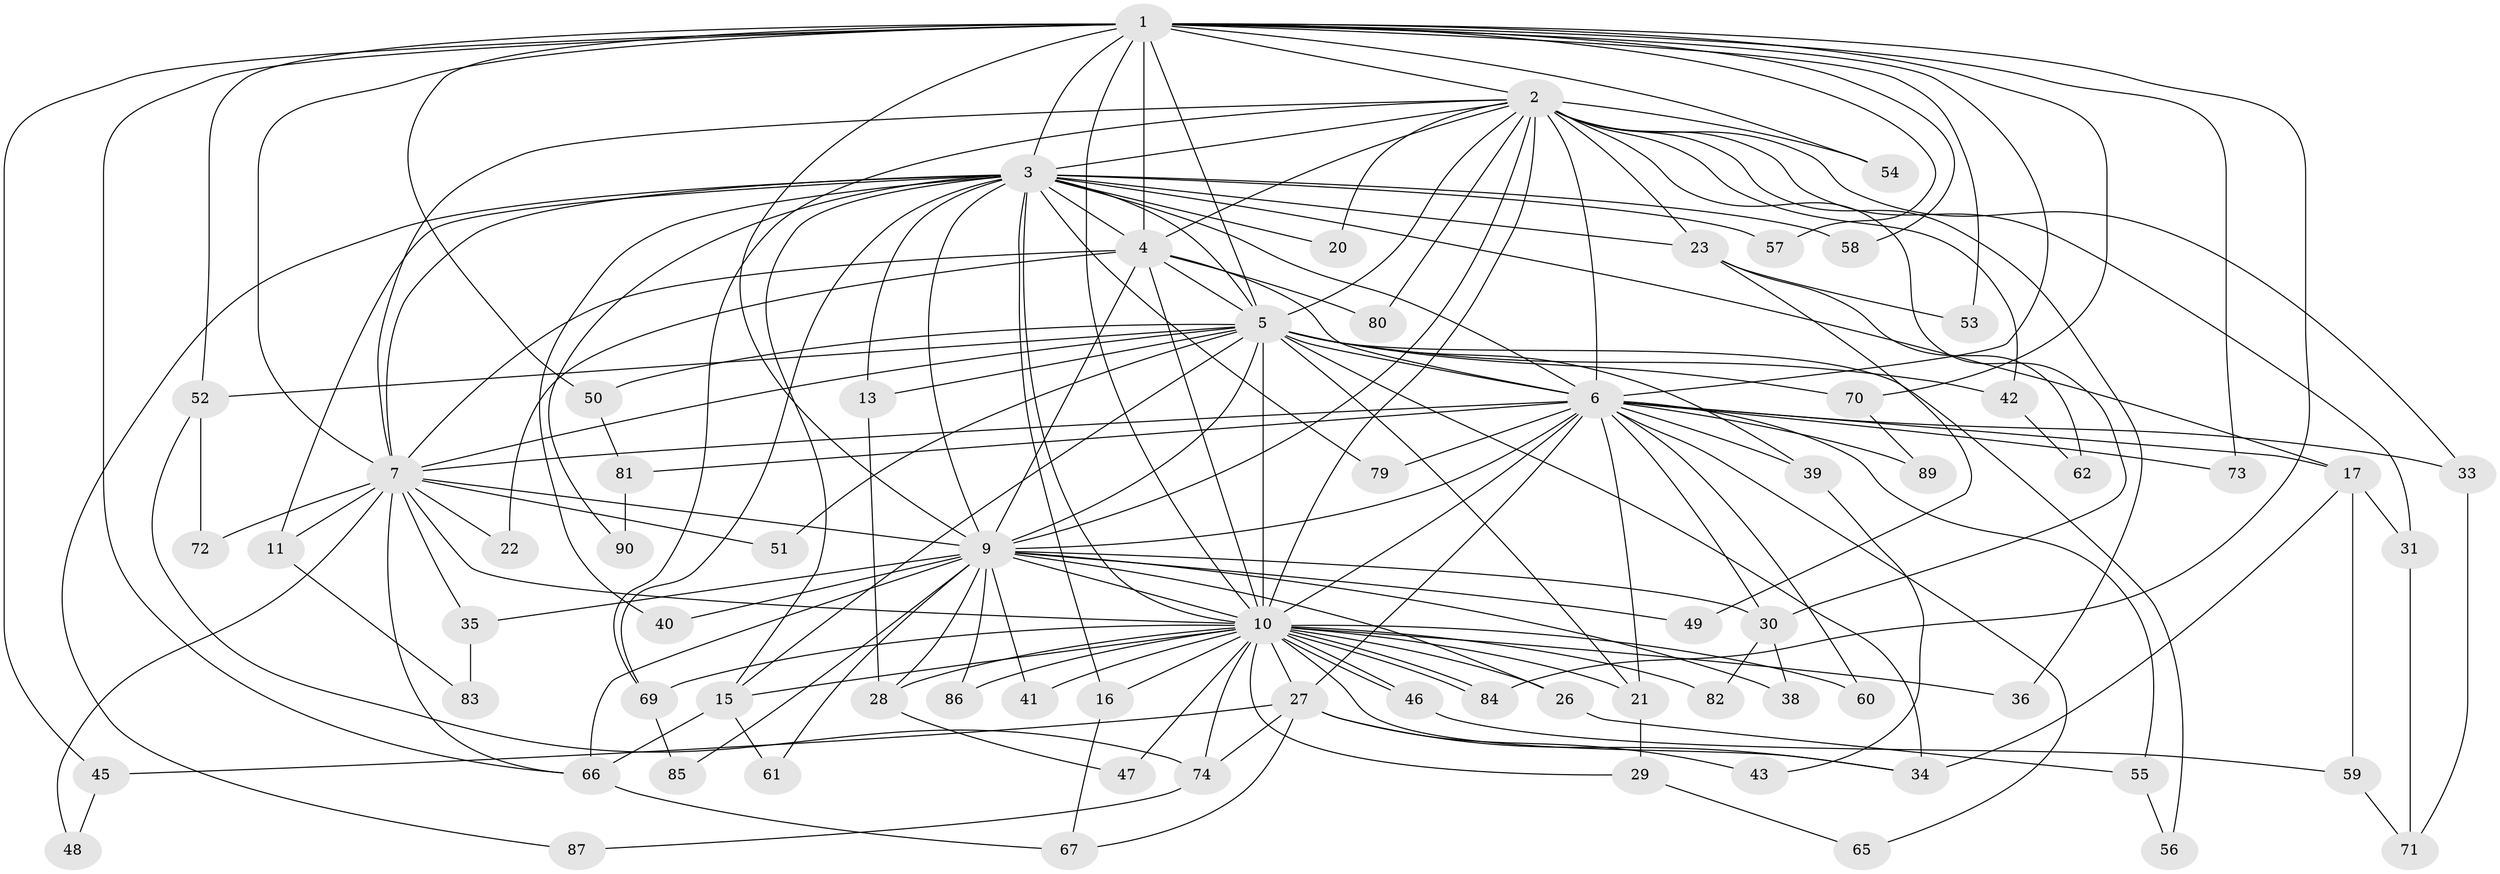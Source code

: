 // Generated by graph-tools (version 1.1) at 2025/23/03/03/25 07:23:41]
// undirected, 72 vertices, 175 edges
graph export_dot {
graph [start="1"]
  node [color=gray90,style=filled];
  1 [super="+63"];
  2 [super="+25"];
  3 [super="+8"];
  4 [super="+14"];
  5 [super="+24"];
  6 [super="+18"];
  7 [super="+77"];
  9 [super="+12"];
  10 [super="+32"];
  11;
  13;
  15 [super="+19"];
  16;
  17 [super="+37"];
  20;
  21;
  22;
  23;
  26;
  27;
  28 [super="+44"];
  29;
  30 [super="+88"];
  31;
  33;
  34 [super="+64"];
  35;
  36;
  38;
  39;
  40;
  41;
  42;
  43;
  45;
  46;
  47;
  48;
  49;
  50;
  51;
  52;
  53;
  54;
  55;
  56;
  57;
  58;
  59;
  60;
  61;
  62;
  65;
  66 [super="+76"];
  67 [super="+68"];
  69 [super="+92"];
  70;
  71 [super="+75"];
  72;
  73;
  74 [super="+78"];
  79;
  80;
  81;
  82;
  83;
  84 [super="+91"];
  85;
  86;
  87;
  89;
  90;
  1 -- 2;
  1 -- 3 [weight=2];
  1 -- 4;
  1 -- 5;
  1 -- 6;
  1 -- 7;
  1 -- 9;
  1 -- 10 [weight=2];
  1 -- 45;
  1 -- 50;
  1 -- 52;
  1 -- 53;
  1 -- 54;
  1 -- 57;
  1 -- 58;
  1 -- 66;
  1 -- 70;
  1 -- 73;
  1 -- 84;
  2 -- 3 [weight=2];
  2 -- 4;
  2 -- 5;
  2 -- 6;
  2 -- 7;
  2 -- 9 [weight=2];
  2 -- 10 [weight=3];
  2 -- 20;
  2 -- 23;
  2 -- 30;
  2 -- 31;
  2 -- 33;
  2 -- 36;
  2 -- 42;
  2 -- 54;
  2 -- 80;
  2 -- 69;
  3 -- 4 [weight=2];
  3 -- 5 [weight=2];
  3 -- 6 [weight=3];
  3 -- 7 [weight=2];
  3 -- 9 [weight=2];
  3 -- 10 [weight=2];
  3 -- 11;
  3 -- 13;
  3 -- 20;
  3 -- 40;
  3 -- 57;
  3 -- 58;
  3 -- 87;
  3 -- 69;
  3 -- 79;
  3 -- 16;
  3 -- 17;
  3 -- 15;
  3 -- 23;
  3 -- 90;
  4 -- 5;
  4 -- 6 [weight=2];
  4 -- 7;
  4 -- 9;
  4 -- 10;
  4 -- 80;
  4 -- 22;
  5 -- 6;
  5 -- 7;
  5 -- 9;
  5 -- 10;
  5 -- 13;
  5 -- 15;
  5 -- 34;
  5 -- 42;
  5 -- 50;
  5 -- 51;
  5 -- 52;
  5 -- 56;
  5 -- 70;
  5 -- 21;
  5 -- 39;
  6 -- 7;
  6 -- 9;
  6 -- 10;
  6 -- 17;
  6 -- 21;
  6 -- 33;
  6 -- 39;
  6 -- 55;
  6 -- 60;
  6 -- 65;
  6 -- 73;
  6 -- 79;
  6 -- 81;
  6 -- 89;
  6 -- 27;
  6 -- 30;
  7 -- 9;
  7 -- 10;
  7 -- 11;
  7 -- 22;
  7 -- 35;
  7 -- 48;
  7 -- 51;
  7 -- 72;
  7 -- 66;
  9 -- 10;
  9 -- 26;
  9 -- 28;
  9 -- 35;
  9 -- 38;
  9 -- 40;
  9 -- 41;
  9 -- 49;
  9 -- 61;
  9 -- 66;
  9 -- 85;
  9 -- 86;
  9 -- 30;
  10 -- 15;
  10 -- 16;
  10 -- 21;
  10 -- 26;
  10 -- 27;
  10 -- 29;
  10 -- 46;
  10 -- 46;
  10 -- 47;
  10 -- 69;
  10 -- 74;
  10 -- 82;
  10 -- 84;
  10 -- 84;
  10 -- 34;
  10 -- 36;
  10 -- 86;
  10 -- 60;
  10 -- 41;
  10 -- 28;
  11 -- 83;
  13 -- 28;
  15 -- 61;
  15 -- 66;
  16 -- 67;
  17 -- 31;
  17 -- 34;
  17 -- 59;
  21 -- 29;
  23 -- 49;
  23 -- 53;
  23 -- 62;
  26 -- 55;
  27 -- 43;
  27 -- 45;
  27 -- 74;
  27 -- 67;
  27 -- 34;
  28 -- 47;
  29 -- 65;
  30 -- 38;
  30 -- 82;
  31 -- 71;
  33 -- 71;
  35 -- 83;
  39 -- 43;
  42 -- 62;
  45 -- 48;
  46 -- 59;
  50 -- 81;
  52 -- 72;
  52 -- 74;
  55 -- 56;
  59 -- 71;
  66 -- 67;
  69 -- 85;
  70 -- 89;
  74 -- 87;
  81 -- 90;
}
